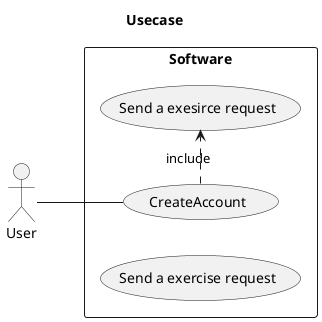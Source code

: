 @startuml

title Usecase 
left to right direction
actor :User:

rectangle Software {

    usecase (CreateAccount)
    usecase (Send a exercise request)

   :User: -- (CreateAccount)
   (CreateAccount) .> (Send a exesirce request) : include
}

@enduml

